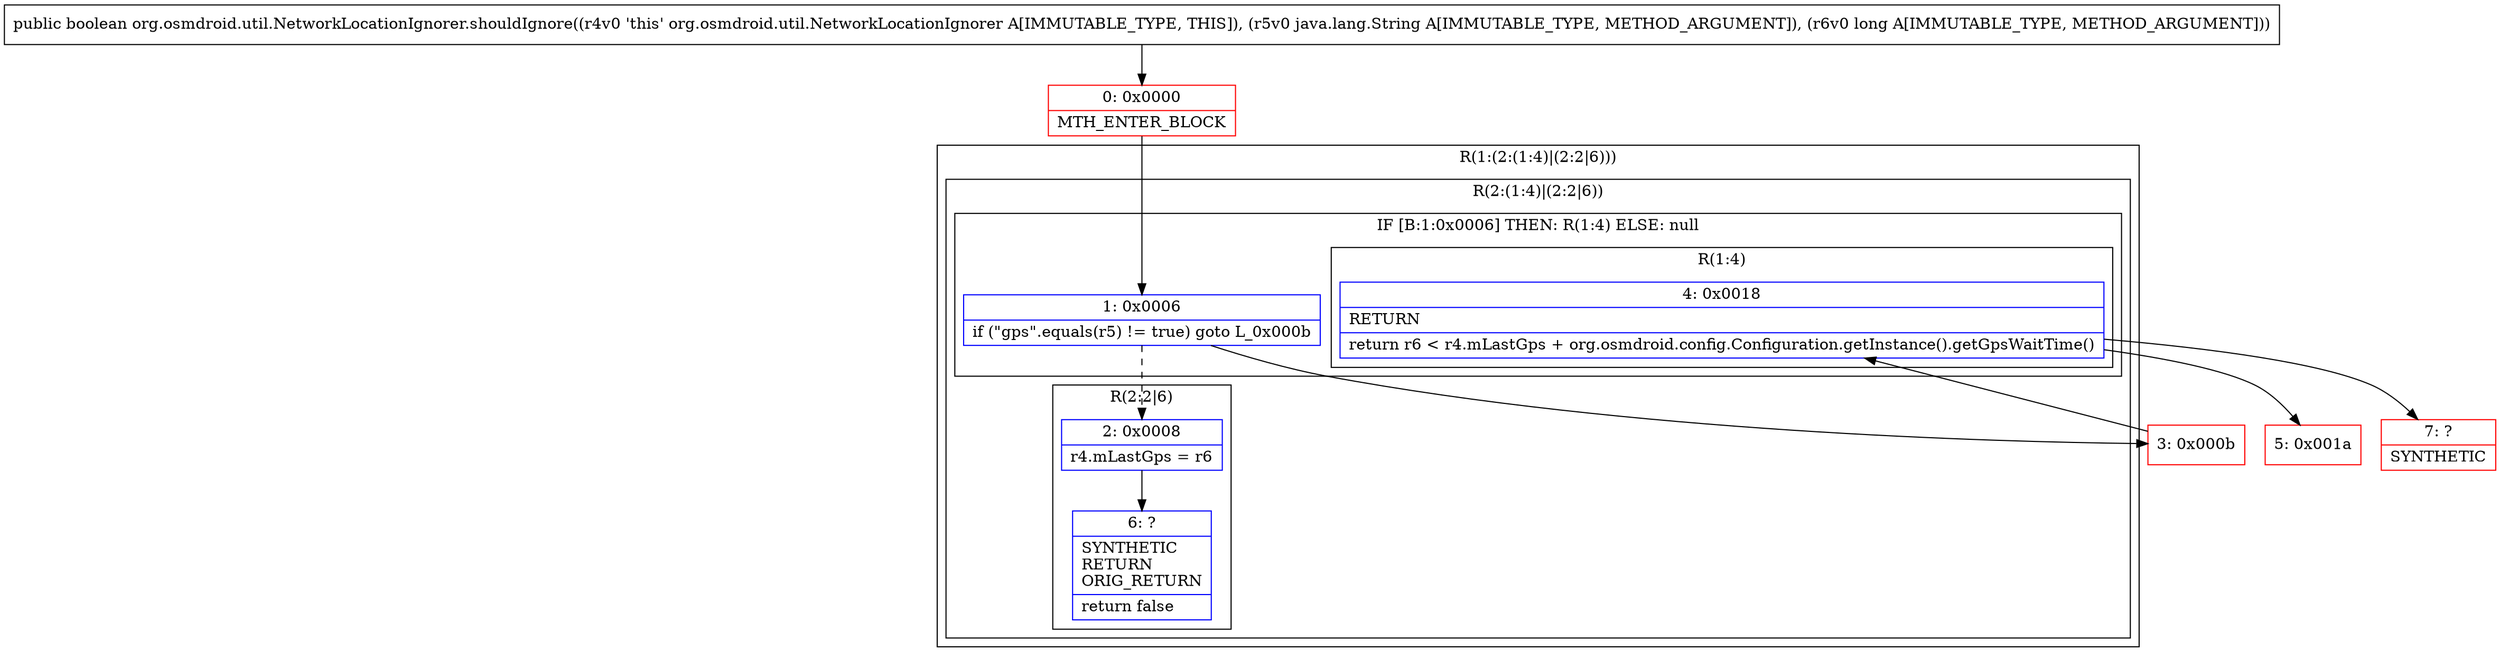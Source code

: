 digraph "CFG fororg.osmdroid.util.NetworkLocationIgnorer.shouldIgnore(Ljava\/lang\/String;J)Z" {
subgraph cluster_Region_300602552 {
label = "R(1:(2:(1:4)|(2:2|6)))";
node [shape=record,color=blue];
subgraph cluster_Region_643090334 {
label = "R(2:(1:4)|(2:2|6))";
node [shape=record,color=blue];
subgraph cluster_IfRegion_177245797 {
label = "IF [B:1:0x0006] THEN: R(1:4) ELSE: null";
node [shape=record,color=blue];
Node_1 [shape=record,label="{1\:\ 0x0006|if (\"gps\".equals(r5) != true) goto L_0x000b\l}"];
subgraph cluster_Region_1833869252 {
label = "R(1:4)";
node [shape=record,color=blue];
Node_4 [shape=record,label="{4\:\ 0x0018|RETURN\l|return r6 \< r4.mLastGps + org.osmdroid.config.Configuration.getInstance().getGpsWaitTime()\l}"];
}
}
subgraph cluster_Region_709286337 {
label = "R(2:2|6)";
node [shape=record,color=blue];
Node_2 [shape=record,label="{2\:\ 0x0008|r4.mLastGps = r6\l}"];
Node_6 [shape=record,label="{6\:\ ?|SYNTHETIC\lRETURN\lORIG_RETURN\l|return false\l}"];
}
}
}
Node_0 [shape=record,color=red,label="{0\:\ 0x0000|MTH_ENTER_BLOCK\l}"];
Node_3 [shape=record,color=red,label="{3\:\ 0x000b}"];
Node_5 [shape=record,color=red,label="{5\:\ 0x001a}"];
Node_7 [shape=record,color=red,label="{7\:\ ?|SYNTHETIC\l}"];
MethodNode[shape=record,label="{public boolean org.osmdroid.util.NetworkLocationIgnorer.shouldIgnore((r4v0 'this' org.osmdroid.util.NetworkLocationIgnorer A[IMMUTABLE_TYPE, THIS]), (r5v0 java.lang.String A[IMMUTABLE_TYPE, METHOD_ARGUMENT]), (r6v0 long A[IMMUTABLE_TYPE, METHOD_ARGUMENT])) }"];
MethodNode -> Node_0;
Node_1 -> Node_2[style=dashed];
Node_1 -> Node_3;
Node_4 -> Node_5;
Node_4 -> Node_7;
Node_2 -> Node_6;
Node_0 -> Node_1;
Node_3 -> Node_4;
}


